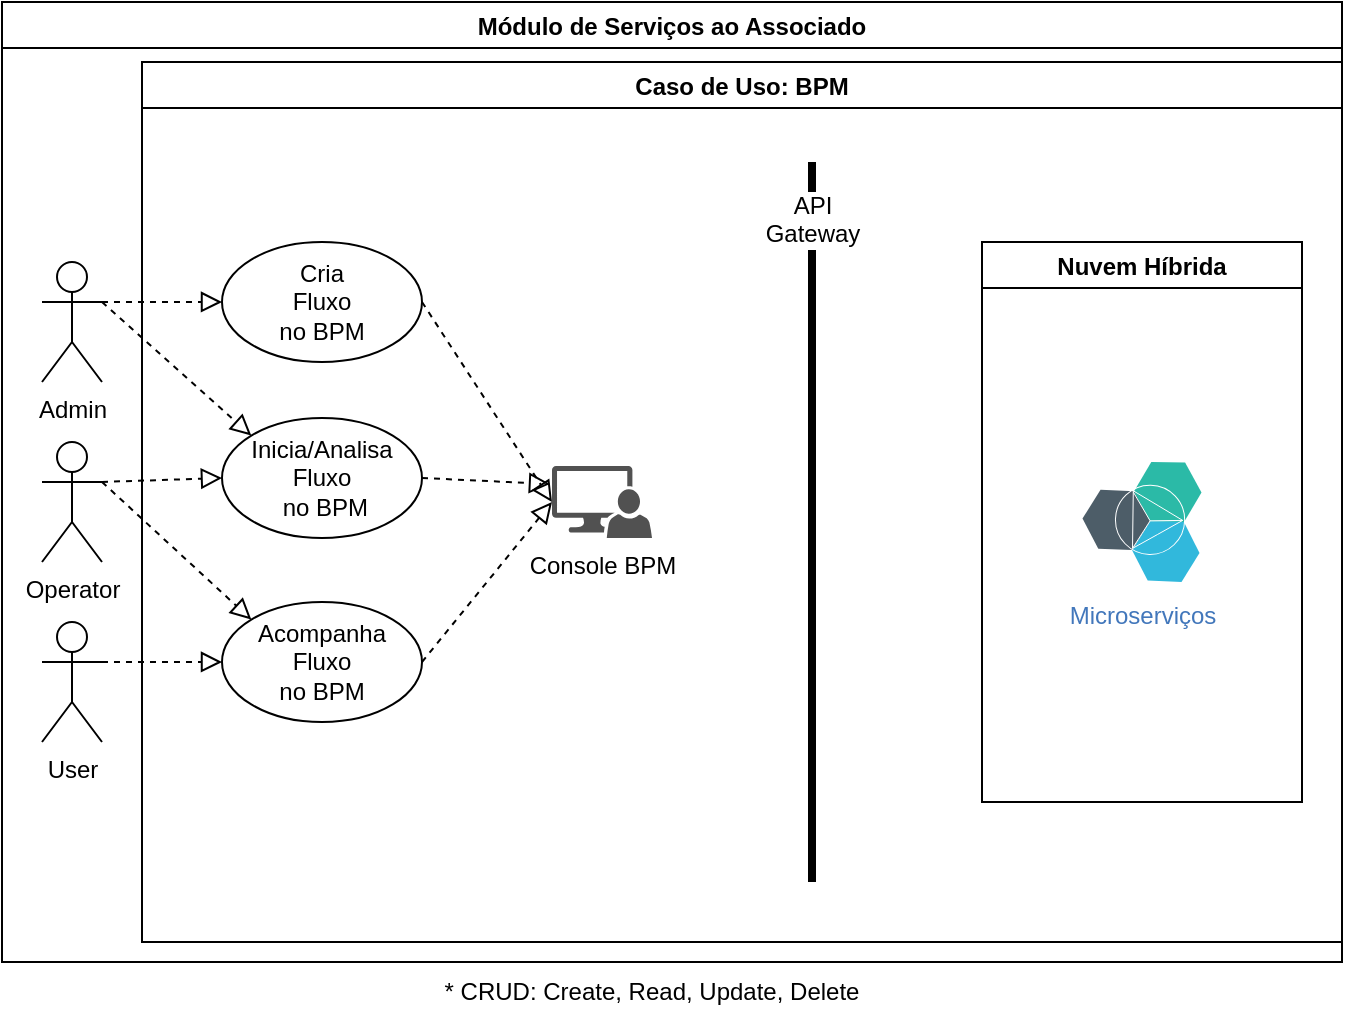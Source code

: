 <mxfile version="16.2.7" type="github">
  <diagram id="8Px4JnK0A6tskAk1vZf7" name="MSA-Admin">
    <mxGraphModel dx="1186" dy="796" grid="1" gridSize="10" guides="1" tooltips="1" connect="1" arrows="1" fold="1" page="1" pageScale="1" pageWidth="850" pageHeight="1100" math="0" shadow="0">
      <root>
        <mxCell id="0" />
        <mxCell id="1" parent="0" />
        <mxCell id="QyRomB9fCVLPzvcROTY4-1" value="Módulo de Serviços ao Associado" style="swimlane;" vertex="1" parent="1">
          <mxGeometry x="150" y="80" width="670" height="480" as="geometry" />
        </mxCell>
        <mxCell id="QyRomB9fCVLPzvcROTY4-2" value="Admin" style="shape=umlActor;verticalLabelPosition=bottom;verticalAlign=top;html=1;outlineConnect=0;" vertex="1" parent="QyRomB9fCVLPzvcROTY4-1">
          <mxGeometry x="20" y="130" width="30" height="60" as="geometry" />
        </mxCell>
        <mxCell id="QyRomB9fCVLPzvcROTY4-3" value="Caso de Uso: BPM" style="swimlane;" vertex="1" parent="QyRomB9fCVLPzvcROTY4-1">
          <mxGeometry x="70" y="30" width="600" height="440" as="geometry" />
        </mxCell>
        <mxCell id="QyRomB9fCVLPzvcROTY4-4" value="Cria &lt;br&gt;Fluxo&lt;br&gt;no BPM" style="ellipse;whiteSpace=wrap;html=1;align=center;newEdgeStyle={&quot;edgeStyle&quot;:&quot;entityRelationEdgeStyle&quot;,&quot;startArrow&quot;:&quot;none&quot;,&quot;endArrow&quot;:&quot;none&quot;,&quot;segment&quot;:10,&quot;curved&quot;:1};treeFolding=1;treeMoving=1;" vertex="1" parent="QyRomB9fCVLPzvcROTY4-3">
          <mxGeometry x="40" y="90" width="100" height="60" as="geometry" />
        </mxCell>
        <mxCell id="QyRomB9fCVLPzvcROTY4-10" value="Inicia/Analisa &lt;br&gt;Fluxo&lt;br&gt;&amp;nbsp;no BPM" style="ellipse;whiteSpace=wrap;html=1;align=center;newEdgeStyle={&quot;edgeStyle&quot;:&quot;entityRelationEdgeStyle&quot;,&quot;startArrow&quot;:&quot;none&quot;,&quot;endArrow&quot;:&quot;none&quot;,&quot;segment&quot;:10,&quot;curved&quot;:1};treeFolding=1;treeMoving=1;" vertex="1" parent="QyRomB9fCVLPzvcROTY4-3">
          <mxGeometry x="40" y="178" width="100" height="60" as="geometry" />
        </mxCell>
        <mxCell id="QyRomB9fCVLPzvcROTY4-11" value="Acompanha&lt;br&gt;Fluxo&lt;br&gt;no BPM" style="ellipse;whiteSpace=wrap;html=1;align=center;newEdgeStyle={&quot;edgeStyle&quot;:&quot;entityRelationEdgeStyle&quot;,&quot;startArrow&quot;:&quot;none&quot;,&quot;endArrow&quot;:&quot;none&quot;,&quot;segment&quot;:10,&quot;curved&quot;:1};treeFolding=1;treeMoving=1;" vertex="1" parent="QyRomB9fCVLPzvcROTY4-3">
          <mxGeometry x="40" y="270" width="100" height="60" as="geometry" />
        </mxCell>
        <mxCell id="QyRomB9fCVLPzvcROTY4-31" value="Console BPM" style="sketch=0;pointerEvents=1;shadow=0;dashed=0;html=1;strokeColor=none;labelPosition=center;verticalLabelPosition=bottom;verticalAlign=top;align=center;fillColor=#515151;shape=mxgraph.mscae.system_center.admin_console" vertex="1" parent="QyRomB9fCVLPzvcROTY4-3">
          <mxGeometry x="205" y="202" width="50" height="36" as="geometry" />
        </mxCell>
        <mxCell id="QyRomB9fCVLPzvcROTY4-32" value="API&lt;br&gt;Gateway" style="line;strokeWidth=4;direction=south;html=1;perimeter=backbonePerimeter;points=[];outlineConnect=0;" vertex="1" parent="QyRomB9fCVLPzvcROTY4-3">
          <mxGeometry x="330" y="50" width="10" height="360" as="geometry" />
        </mxCell>
        <mxCell id="QyRomB9fCVLPzvcROTY4-33" value="Nuvem Híbrida" style="swimlane;" vertex="1" parent="QyRomB9fCVLPzvcROTY4-3">
          <mxGeometry x="420" y="90" width="160" height="280" as="geometry" />
        </mxCell>
        <mxCell id="QyRomB9fCVLPzvcROTY4-36" value="Microserviços" style="aspect=fixed;perimeter=ellipsePerimeter;html=1;align=center;shadow=0;dashed=0;fontColor=#4277BB;labelBackgroundColor=#ffffff;fontSize=12;spacingTop=3;image;image=img/lib/ibm/miscellaneous/microservices_application.svg;" vertex="1" parent="QyRomB9fCVLPzvcROTY4-33">
          <mxGeometry x="50" y="110" width="60" height="60" as="geometry" />
        </mxCell>
        <mxCell id="QyRomB9fCVLPzvcROTY4-45" value="" style="endArrow=block;startArrow=none;endFill=0;startFill=0;endSize=8;html=1;verticalAlign=bottom;dashed=1;labelBackgroundColor=none;rounded=0;entryX=0;entryY=0.5;entryDx=0;entryDy=0;exitX=1;exitY=0.5;exitDx=0;exitDy=0;entryPerimeter=0;" edge="1" parent="QyRomB9fCVLPzvcROTY4-3" source="QyRomB9fCVLPzvcROTY4-4" target="QyRomB9fCVLPzvcROTY4-31">
          <mxGeometry width="160" relative="1" as="geometry">
            <mxPoint x="-10" y="130" as="sourcePoint" />
            <mxPoint x="64.645" y="218.787" as="targetPoint" />
          </mxGeometry>
        </mxCell>
        <mxCell id="QyRomB9fCVLPzvcROTY4-46" value="" style="endArrow=block;startArrow=none;endFill=0;startFill=0;endSize=8;html=1;verticalAlign=bottom;dashed=1;labelBackgroundColor=none;rounded=0;entryX=-0.02;entryY=0.25;entryDx=0;entryDy=0;exitX=1;exitY=0.5;exitDx=0;exitDy=0;entryPerimeter=0;" edge="1" parent="QyRomB9fCVLPzvcROTY4-3" source="QyRomB9fCVLPzvcROTY4-10" target="QyRomB9fCVLPzvcROTY4-31">
          <mxGeometry width="160" relative="1" as="geometry">
            <mxPoint x="150" y="130" as="sourcePoint" />
            <mxPoint x="215.5" y="212.36" as="targetPoint" />
          </mxGeometry>
        </mxCell>
        <mxCell id="QyRomB9fCVLPzvcROTY4-47" value="" style="endArrow=block;startArrow=none;endFill=0;startFill=0;endSize=8;html=1;verticalAlign=bottom;dashed=1;labelBackgroundColor=none;rounded=0;entryX=0;entryY=0.5;entryDx=0;entryDy=0;exitX=1;exitY=0.5;exitDx=0;exitDy=0;entryPerimeter=0;" edge="1" parent="QyRomB9fCVLPzvcROTY4-3" source="QyRomB9fCVLPzvcROTY4-11" target="QyRomB9fCVLPzvcROTY4-31">
          <mxGeometry width="160" relative="1" as="geometry">
            <mxPoint x="150" y="240" as="sourcePoint" />
            <mxPoint x="212" y="240.008" as="targetPoint" />
          </mxGeometry>
        </mxCell>
        <mxCell id="QyRomB9fCVLPzvcROTY4-22" value="" style="endArrow=block;startArrow=none;endFill=0;startFill=0;endSize=8;html=1;verticalAlign=bottom;dashed=1;labelBackgroundColor=none;rounded=0;entryX=0;entryY=0.5;entryDx=0;entryDy=0;exitX=1;exitY=0.333;exitDx=0;exitDy=0;exitPerimeter=0;" edge="1" parent="QyRomB9fCVLPzvcROTY4-1" source="QyRomB9fCVLPzvcROTY4-2" target="QyRomB9fCVLPzvcROTY4-4">
          <mxGeometry width="160" relative="1" as="geometry">
            <mxPoint x="70" y="200" as="sourcePoint" />
            <mxPoint x="230" y="200" as="targetPoint" />
          </mxGeometry>
        </mxCell>
        <mxCell id="QyRomB9fCVLPzvcROTY4-37" value="Operator" style="shape=umlActor;verticalLabelPosition=bottom;verticalAlign=top;html=1;outlineConnect=0;" vertex="1" parent="QyRomB9fCVLPzvcROTY4-1">
          <mxGeometry x="20" y="220" width="30" height="60" as="geometry" />
        </mxCell>
        <mxCell id="QyRomB9fCVLPzvcROTY4-38" value="User" style="shape=umlActor;verticalLabelPosition=bottom;verticalAlign=top;html=1;outlineConnect=0;" vertex="1" parent="QyRomB9fCVLPzvcROTY4-1">
          <mxGeometry x="20" y="310" width="30" height="60" as="geometry" />
        </mxCell>
        <mxCell id="QyRomB9fCVLPzvcROTY4-39" value="" style="endArrow=block;startArrow=none;endFill=0;startFill=0;endSize=8;html=1;verticalAlign=bottom;dashed=1;labelBackgroundColor=none;rounded=0;entryX=0;entryY=0.5;entryDx=0;entryDy=0;exitX=1;exitY=0.333;exitDx=0;exitDy=0;exitPerimeter=0;" edge="1" parent="QyRomB9fCVLPzvcROTY4-1" source="QyRomB9fCVLPzvcROTY4-37" target="QyRomB9fCVLPzvcROTY4-10">
          <mxGeometry width="160" relative="1" as="geometry">
            <mxPoint x="60" y="160" as="sourcePoint" />
            <mxPoint x="120" y="160" as="targetPoint" />
          </mxGeometry>
        </mxCell>
        <mxCell id="QyRomB9fCVLPzvcROTY4-40" value="" style="endArrow=block;startArrow=none;endFill=0;startFill=0;endSize=8;html=1;verticalAlign=bottom;dashed=1;labelBackgroundColor=none;rounded=0;entryX=0;entryY=0.5;entryDx=0;entryDy=0;exitX=1;exitY=0.333;exitDx=0;exitDy=0;exitPerimeter=0;" edge="1" parent="QyRomB9fCVLPzvcROTY4-1" source="QyRomB9fCVLPzvcROTY4-38" target="QyRomB9fCVLPzvcROTY4-11">
          <mxGeometry width="160" relative="1" as="geometry">
            <mxPoint x="60" y="270" as="sourcePoint" />
            <mxPoint x="120" y="270" as="targetPoint" />
          </mxGeometry>
        </mxCell>
        <mxCell id="QyRomB9fCVLPzvcROTY4-42" value="" style="endArrow=block;startArrow=none;endFill=0;startFill=0;endSize=8;html=1;verticalAlign=bottom;dashed=1;labelBackgroundColor=none;rounded=0;entryX=0;entryY=0;entryDx=0;entryDy=0;exitX=1;exitY=0.333;exitDx=0;exitDy=0;exitPerimeter=0;" edge="1" parent="QyRomB9fCVLPzvcROTY4-1" source="QyRomB9fCVLPzvcROTY4-37" target="QyRomB9fCVLPzvcROTY4-11">
          <mxGeometry width="160" relative="1" as="geometry">
            <mxPoint x="60" y="270" as="sourcePoint" />
            <mxPoint x="120" y="270" as="targetPoint" />
          </mxGeometry>
        </mxCell>
        <mxCell id="QyRomB9fCVLPzvcROTY4-44" value="" style="endArrow=block;startArrow=none;endFill=0;startFill=0;endSize=8;html=1;verticalAlign=bottom;dashed=1;labelBackgroundColor=none;rounded=0;entryX=0;entryY=0;entryDx=0;entryDy=0;exitX=1;exitY=0.333;exitDx=0;exitDy=0;exitPerimeter=0;" edge="1" parent="QyRomB9fCVLPzvcROTY4-1" source="QyRomB9fCVLPzvcROTY4-2" target="QyRomB9fCVLPzvcROTY4-10">
          <mxGeometry width="160" relative="1" as="geometry">
            <mxPoint x="60" y="160" as="sourcePoint" />
            <mxPoint x="120" y="160" as="targetPoint" />
          </mxGeometry>
        </mxCell>
        <mxCell id="QyRomB9fCVLPzvcROTY4-30" value="* CRUD: Create, Read, Update, Delete" style="text;html=1;strokeColor=none;fillColor=none;align=center;verticalAlign=middle;whiteSpace=wrap;rounded=0;" vertex="1" parent="1">
          <mxGeometry x="160" y="560" width="630" height="30" as="geometry" />
        </mxCell>
      </root>
    </mxGraphModel>
  </diagram>
</mxfile>
